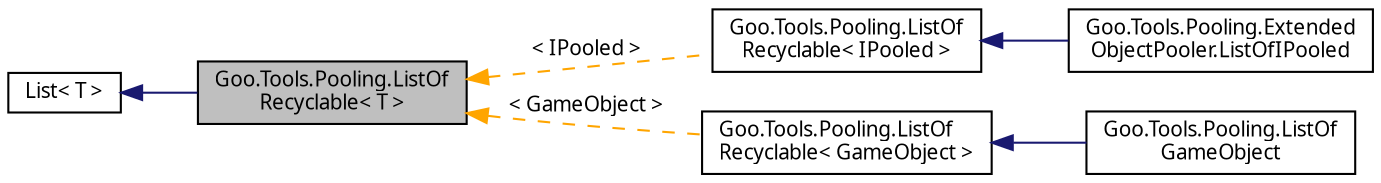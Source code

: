 digraph "Goo.Tools.Pooling.ListOfRecyclable&lt; T &gt;"
{
 // LATEX_PDF_SIZE
  edge [fontname="Calibrii",fontsize="10",labelfontname="Calibrii",labelfontsize="10"];
  node [fontname="Calibrii",fontsize="10",shape=record];
  rankdir="LR";
  Node1 [label="Goo.Tools.Pooling.ListOf\lRecyclable\< T \>",height=0.2,width=0.4,color="black", fillcolor="grey75", style="filled", fontcolor="black",tooltip=" "];
  Node2 -> Node1 [dir="back",color="midnightblue",fontsize="10",style="solid",fontname="Calibrii"];
  Node2 [label="List\< T \>",height=0.2,width=0.4,color="black", fillcolor="white", style="filled",tooltip=" "];
  Node1 -> Node3 [dir="back",color="orange",fontsize="10",style="dashed",label=" \< IPooled \>" ,fontname="Calibrii"];
  Node3 [label="Goo.Tools.Pooling.ListOf\lRecyclable\< IPooled \>",height=0.2,width=0.4,color="black", fillcolor="white", style="filled",URL="$dd/d78/classGoo_1_1Tools_1_1Pooling_1_1ListOfRecyclable.html",tooltip=" "];
  Node3 -> Node4 [dir="back",color="midnightblue",fontsize="10",style="solid",fontname="Calibrii"];
  Node4 [label="Goo.Tools.Pooling.Extended\lObjectPooler.ListOfIPooled",height=0.2,width=0.4,color="black", fillcolor="white", style="filled",URL="$d7/d50/classGoo_1_1Tools_1_1Pooling_1_1ExtendedObjectPooler_1_1ListOfIPooled.html",tooltip=" "];
  Node1 -> Node5 [dir="back",color="orange",fontsize="10",style="dashed",label=" \< GameObject \>" ,fontname="Calibrii"];
  Node5 [label="Goo.Tools.Pooling.ListOf\lRecyclable\< GameObject \>",height=0.2,width=0.4,color="black", fillcolor="white", style="filled",URL="$dd/d78/classGoo_1_1Tools_1_1Pooling_1_1ListOfRecyclable.html",tooltip=" "];
  Node5 -> Node6 [dir="back",color="midnightblue",fontsize="10",style="solid",fontname="Calibrii"];
  Node6 [label="Goo.Tools.Pooling.ListOf\lGameObject",height=0.2,width=0.4,color="black", fillcolor="white", style="filled",URL="$d4/daf/classGoo_1_1Tools_1_1Pooling_1_1ListOfGameObject.html",tooltip=" "];
}
